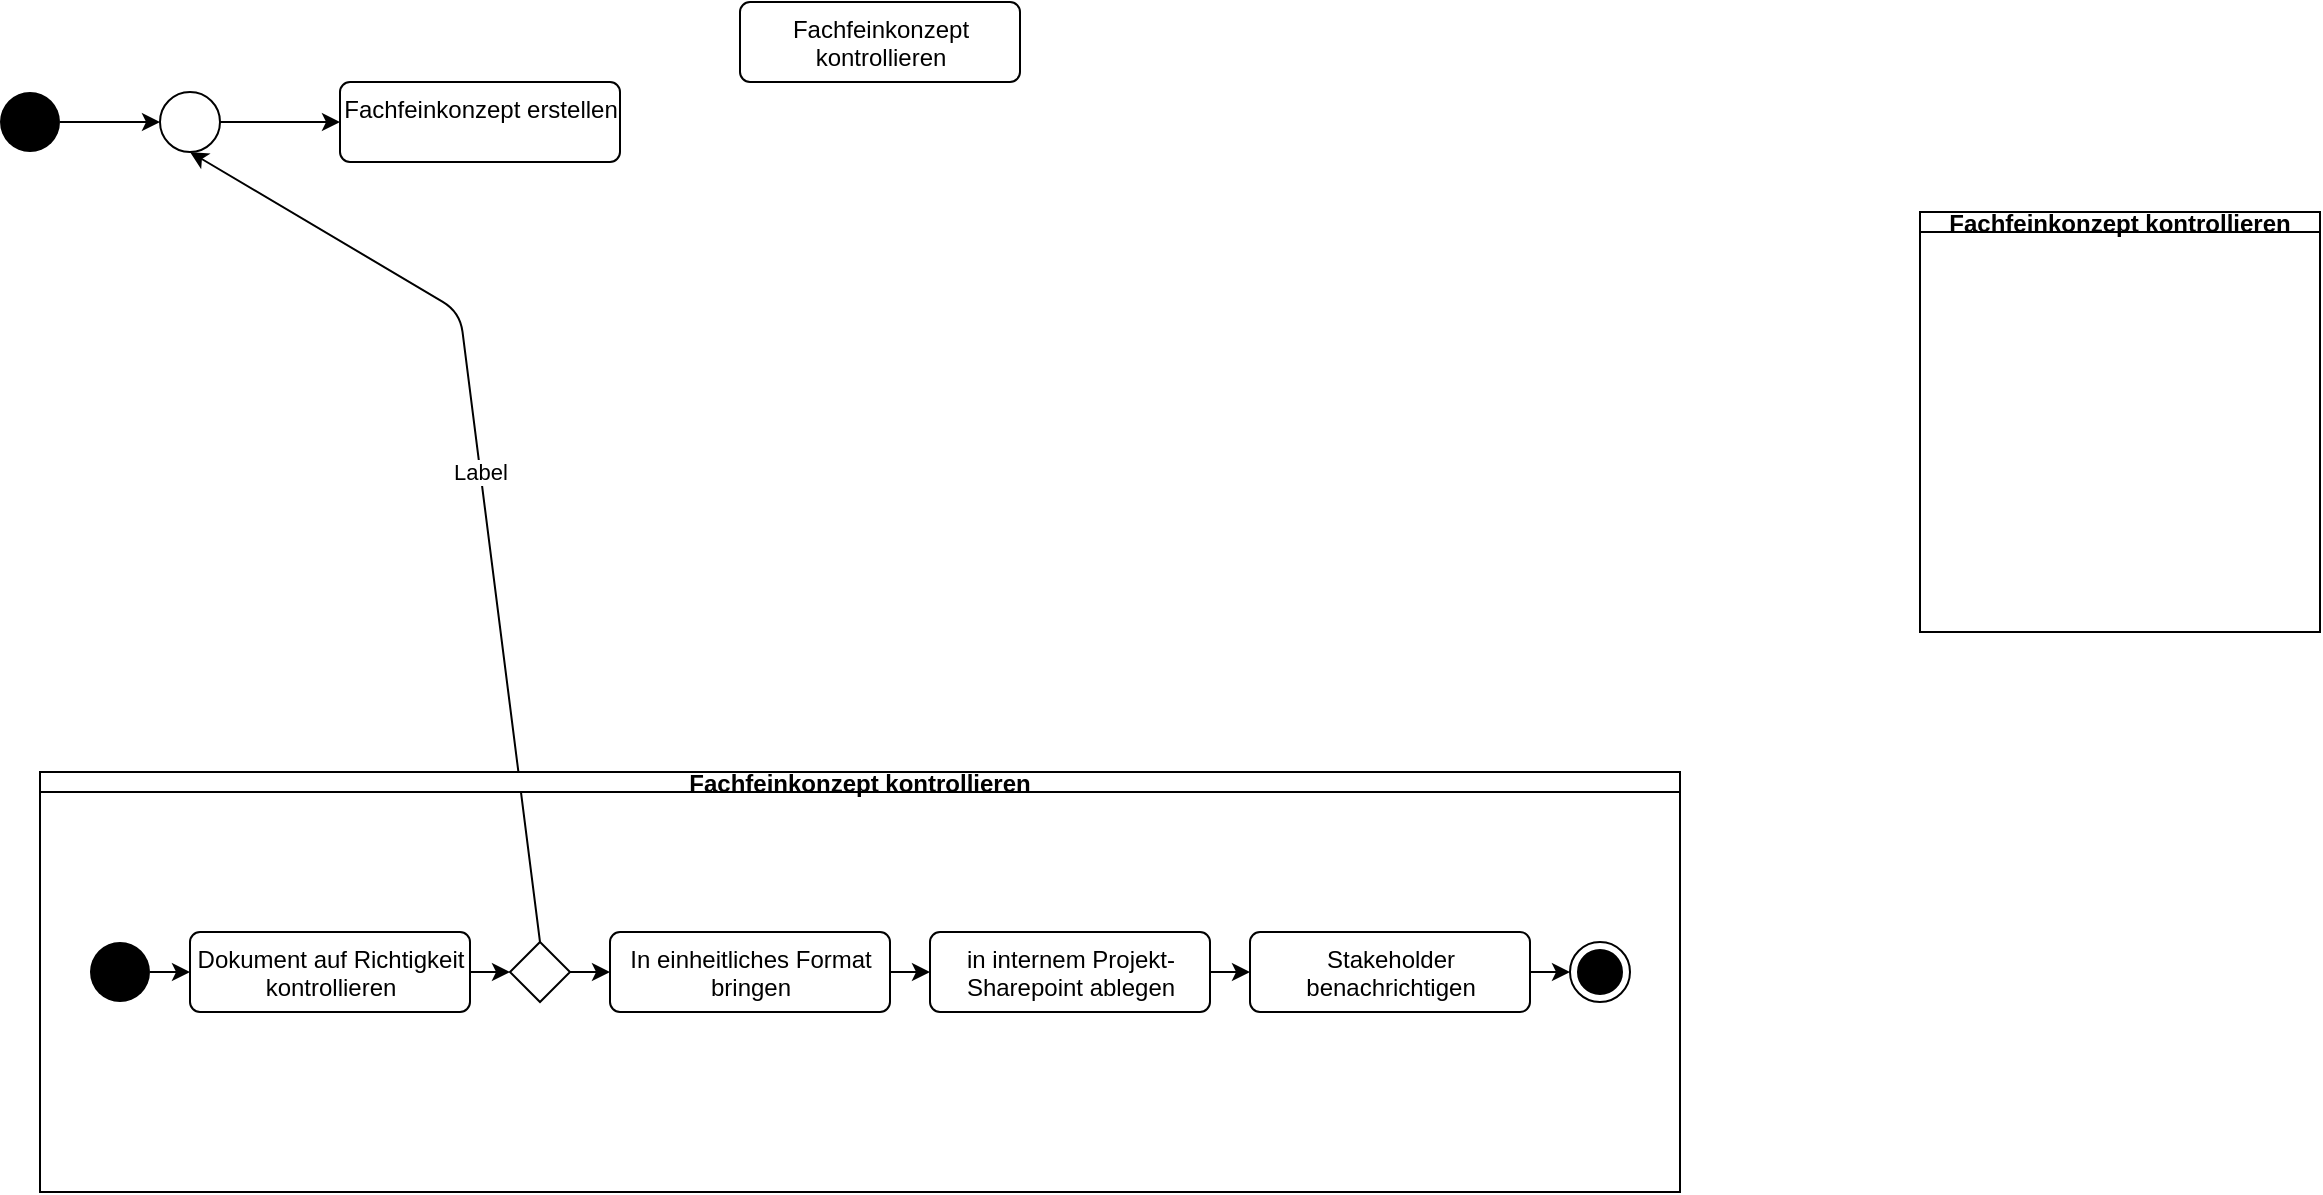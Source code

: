 <mxfile version="13.9.8" type="github">
  <diagram id="l1r57VE0aDhEDlQBZecK" name="Page-1">
    <mxGraphModel dx="1221" dy="654" grid="1" gridSize="10" guides="1" tooltips="1" connect="1" arrows="1" fold="1" page="1" pageScale="1" pageWidth="827" pageHeight="1169" math="0" shadow="0">
      <root>
        <mxCell id="0" />
        <mxCell id="1" parent="0" />
        <mxCell id="YwT9MS-b_L612yAkcFdb-12" style="edgeStyle=none;rounded=0;orthogonalLoop=1;jettySize=auto;html=1;exitX=1;exitY=0.5;exitDx=0;exitDy=0;entryX=0;entryY=0.5;entryDx=0;entryDy=0;" parent="1" source="YwT9MS-b_L612yAkcFdb-1" target="YwT9MS-b_L612yAkcFdb-30" edge="1">
          <mxGeometry relative="1" as="geometry" />
        </mxCell>
        <mxCell id="YwT9MS-b_L612yAkcFdb-1" value="" style="ellipse;fillColor=#000000;strokeColor=none;" parent="1" vertex="1">
          <mxGeometry x="30" y="80" width="30" height="30" as="geometry" />
        </mxCell>
        <mxCell id="YwT9MS-b_L612yAkcFdb-2" value="Fachfeinkonzept erstellen" style="html=1;align=center;verticalAlign=top;rounded=1;absoluteArcSize=1;arcSize=10;dashed=0;" parent="1" vertex="1">
          <mxGeometry x="200" y="75" width="140" height="40" as="geometry" />
        </mxCell>
        <mxCell id="YwT9MS-b_L612yAkcFdb-3" value="Fachfeinkonzept &lt;br&gt;kontrollieren" style="html=1;align=center;verticalAlign=top;rounded=1;absoluteArcSize=1;arcSize=10;dashed=0;" parent="1" vertex="1">
          <mxGeometry x="400" y="35" width="140" height="40" as="geometry" />
        </mxCell>
        <mxCell id="YwT9MS-b_L612yAkcFdb-25" style="edgeStyle=none;rounded=0;orthogonalLoop=1;jettySize=auto;html=1;exitX=0;exitY=0.5;exitDx=0;exitDy=0;" parent="1" source="YwT9MS-b_L612yAkcFdb-3" target="YwT9MS-b_L612yAkcFdb-3" edge="1">
          <mxGeometry relative="1" as="geometry" />
        </mxCell>
        <mxCell id="YwT9MS-b_L612yAkcFdb-28" value="" style="endArrow=classic;html=1;exitX=0.5;exitY=0;exitDx=0;exitDy=0;entryX=0.5;entryY=1;entryDx=0;entryDy=0;" parent="1" source="YwT9MS-b_L612yAkcFdb-8" target="YwT9MS-b_L612yAkcFdb-30" edge="1">
          <mxGeometry relative="1" as="geometry">
            <mxPoint x="380" y="170" as="sourcePoint" />
            <mxPoint x="100" y="210" as="targetPoint" />
            <Array as="points">
              <mxPoint x="260" y="190" />
            </Array>
          </mxGeometry>
        </mxCell>
        <mxCell id="YwT9MS-b_L612yAkcFdb-29" value="Label" style="edgeLabel;resizable=0;html=1;align=center;verticalAlign=middle;" parent="YwT9MS-b_L612yAkcFdb-28" connectable="0" vertex="1">
          <mxGeometry relative="1" as="geometry" />
        </mxCell>
        <mxCell id="YwT9MS-b_L612yAkcFdb-31" style="edgeStyle=none;rounded=0;orthogonalLoop=1;jettySize=auto;html=1;exitX=1;exitY=0.5;exitDx=0;exitDy=0;entryX=0;entryY=0.5;entryDx=0;entryDy=0;" parent="1" source="YwT9MS-b_L612yAkcFdb-30" target="YwT9MS-b_L612yAkcFdb-2" edge="1">
          <mxGeometry relative="1" as="geometry" />
        </mxCell>
        <mxCell id="YwT9MS-b_L612yAkcFdb-30" value="" style="ellipse;fillColor=#ffffff;strokeColor=#000000;" parent="1" vertex="1">
          <mxGeometry x="110" y="80" width="30" height="30" as="geometry" />
        </mxCell>
        <mxCell id="y_Qo7qNXBru011jRO8jr-1" value="Fachfeinkonzept kontrollieren" style="swimlane;startSize=10;" vertex="1" parent="1">
          <mxGeometry x="990" y="140" width="200" height="210" as="geometry">
            <mxRectangle x="1000" y="440" width="90" height="20" as="alternateBounds" />
          </mxGeometry>
        </mxCell>
        <mxCell id="y_Qo7qNXBru011jRO8jr-2" value="Fachfeinkonzept kontrollieren" style="swimlane;startSize=10;" vertex="1" parent="1">
          <mxGeometry x="50" y="420" width="820" height="210" as="geometry">
            <mxRectangle x="1000" y="440" width="90" height="20" as="alternateBounds" />
          </mxGeometry>
        </mxCell>
        <mxCell id="YwT9MS-b_L612yAkcFdb-5" value="" style="ellipse;fillColor=#000000;strokeColor=none;" parent="y_Qo7qNXBru011jRO8jr-2" vertex="1">
          <mxGeometry x="25" y="85" width="30" height="30" as="geometry" />
        </mxCell>
        <mxCell id="YwT9MS-b_L612yAkcFdb-6" value="" style="ellipse;html=1;shape=endState;fillColor=#000000;strokeColor=#000000;" parent="y_Qo7qNXBru011jRO8jr-2" vertex="1">
          <mxGeometry x="765" y="85" width="30" height="30" as="geometry" />
        </mxCell>
        <mxCell id="YwT9MS-b_L612yAkcFdb-7" value="Dokument auf Richtigkeit&lt;br&gt;kontrollieren" style="html=1;align=center;verticalAlign=top;rounded=1;absoluteArcSize=1;arcSize=10;dashed=0;" parent="y_Qo7qNXBru011jRO8jr-2" vertex="1">
          <mxGeometry x="75" y="80" width="140" height="40" as="geometry" />
        </mxCell>
        <mxCell id="YwT9MS-b_L612yAkcFdb-17" style="edgeStyle=none;rounded=0;orthogonalLoop=1;jettySize=auto;html=1;exitX=1;exitY=0.5;exitDx=0;exitDy=0;entryX=0;entryY=0.5;entryDx=0;entryDy=0;" parent="y_Qo7qNXBru011jRO8jr-2" source="YwT9MS-b_L612yAkcFdb-5" target="YwT9MS-b_L612yAkcFdb-7" edge="1">
          <mxGeometry relative="1" as="geometry" />
        </mxCell>
        <mxCell id="YwT9MS-b_L612yAkcFdb-8" value="" style="rhombus;" parent="y_Qo7qNXBru011jRO8jr-2" vertex="1">
          <mxGeometry x="235" y="85" width="30" height="30" as="geometry" />
        </mxCell>
        <mxCell id="YwT9MS-b_L612yAkcFdb-18" style="edgeStyle=none;rounded=0;orthogonalLoop=1;jettySize=auto;html=1;exitX=1;exitY=0.5;exitDx=0;exitDy=0;entryX=0;entryY=0.5;entryDx=0;entryDy=0;" parent="y_Qo7qNXBru011jRO8jr-2" source="YwT9MS-b_L612yAkcFdb-7" target="YwT9MS-b_L612yAkcFdb-8" edge="1">
          <mxGeometry relative="1" as="geometry" />
        </mxCell>
        <mxCell id="YwT9MS-b_L612yAkcFdb-9" value="In einheitliches Format&lt;br&gt;bringen" style="html=1;align=center;verticalAlign=top;rounded=1;absoluteArcSize=1;arcSize=10;dashed=0;" parent="y_Qo7qNXBru011jRO8jr-2" vertex="1">
          <mxGeometry x="285" y="80" width="140" height="40" as="geometry" />
        </mxCell>
        <mxCell id="YwT9MS-b_L612yAkcFdb-20" style="edgeStyle=none;rounded=0;orthogonalLoop=1;jettySize=auto;html=1;exitX=1;exitY=0.5;exitDx=0;exitDy=0;entryX=0;entryY=0.5;entryDx=0;entryDy=0;" parent="y_Qo7qNXBru011jRO8jr-2" source="YwT9MS-b_L612yAkcFdb-8" target="YwT9MS-b_L612yAkcFdb-9" edge="1">
          <mxGeometry relative="1" as="geometry" />
        </mxCell>
        <mxCell id="YwT9MS-b_L612yAkcFdb-10" value="in internem Projekt-&lt;br&gt;Sharepoint ablegen" style="html=1;align=center;verticalAlign=top;rounded=1;absoluteArcSize=1;arcSize=10;dashed=0;" parent="y_Qo7qNXBru011jRO8jr-2" vertex="1">
          <mxGeometry x="445" y="80" width="140" height="40" as="geometry" />
        </mxCell>
        <mxCell id="YwT9MS-b_L612yAkcFdb-21" style="edgeStyle=none;rounded=0;orthogonalLoop=1;jettySize=auto;html=1;exitX=1;exitY=0.5;exitDx=0;exitDy=0;entryX=0;entryY=0.5;entryDx=0;entryDy=0;" parent="y_Qo7qNXBru011jRO8jr-2" source="YwT9MS-b_L612yAkcFdb-9" target="YwT9MS-b_L612yAkcFdb-10" edge="1">
          <mxGeometry relative="1" as="geometry" />
        </mxCell>
        <mxCell id="YwT9MS-b_L612yAkcFdb-23" style="edgeStyle=none;rounded=0;orthogonalLoop=1;jettySize=auto;html=1;exitX=1;exitY=0.5;exitDx=0;exitDy=0;entryX=0;entryY=0.5;entryDx=0;entryDy=0;" parent="y_Qo7qNXBru011jRO8jr-2" source="YwT9MS-b_L612yAkcFdb-11" target="YwT9MS-b_L612yAkcFdb-6" edge="1">
          <mxGeometry relative="1" as="geometry" />
        </mxCell>
        <mxCell id="YwT9MS-b_L612yAkcFdb-11" value="Stakeholder &lt;br&gt;benachrichtigen" style="html=1;align=center;verticalAlign=top;rounded=1;absoluteArcSize=1;arcSize=10;dashed=0;" parent="y_Qo7qNXBru011jRO8jr-2" vertex="1">
          <mxGeometry x="605" y="80" width="140" height="40" as="geometry" />
        </mxCell>
        <mxCell id="YwT9MS-b_L612yAkcFdb-22" style="edgeStyle=none;rounded=0;orthogonalLoop=1;jettySize=auto;html=1;exitX=1;exitY=0.5;exitDx=0;exitDy=0;entryX=0;entryY=0.5;entryDx=0;entryDy=0;" parent="y_Qo7qNXBru011jRO8jr-2" source="YwT9MS-b_L612yAkcFdb-10" target="YwT9MS-b_L612yAkcFdb-11" edge="1">
          <mxGeometry relative="1" as="geometry" />
        </mxCell>
      </root>
    </mxGraphModel>
  </diagram>
</mxfile>
